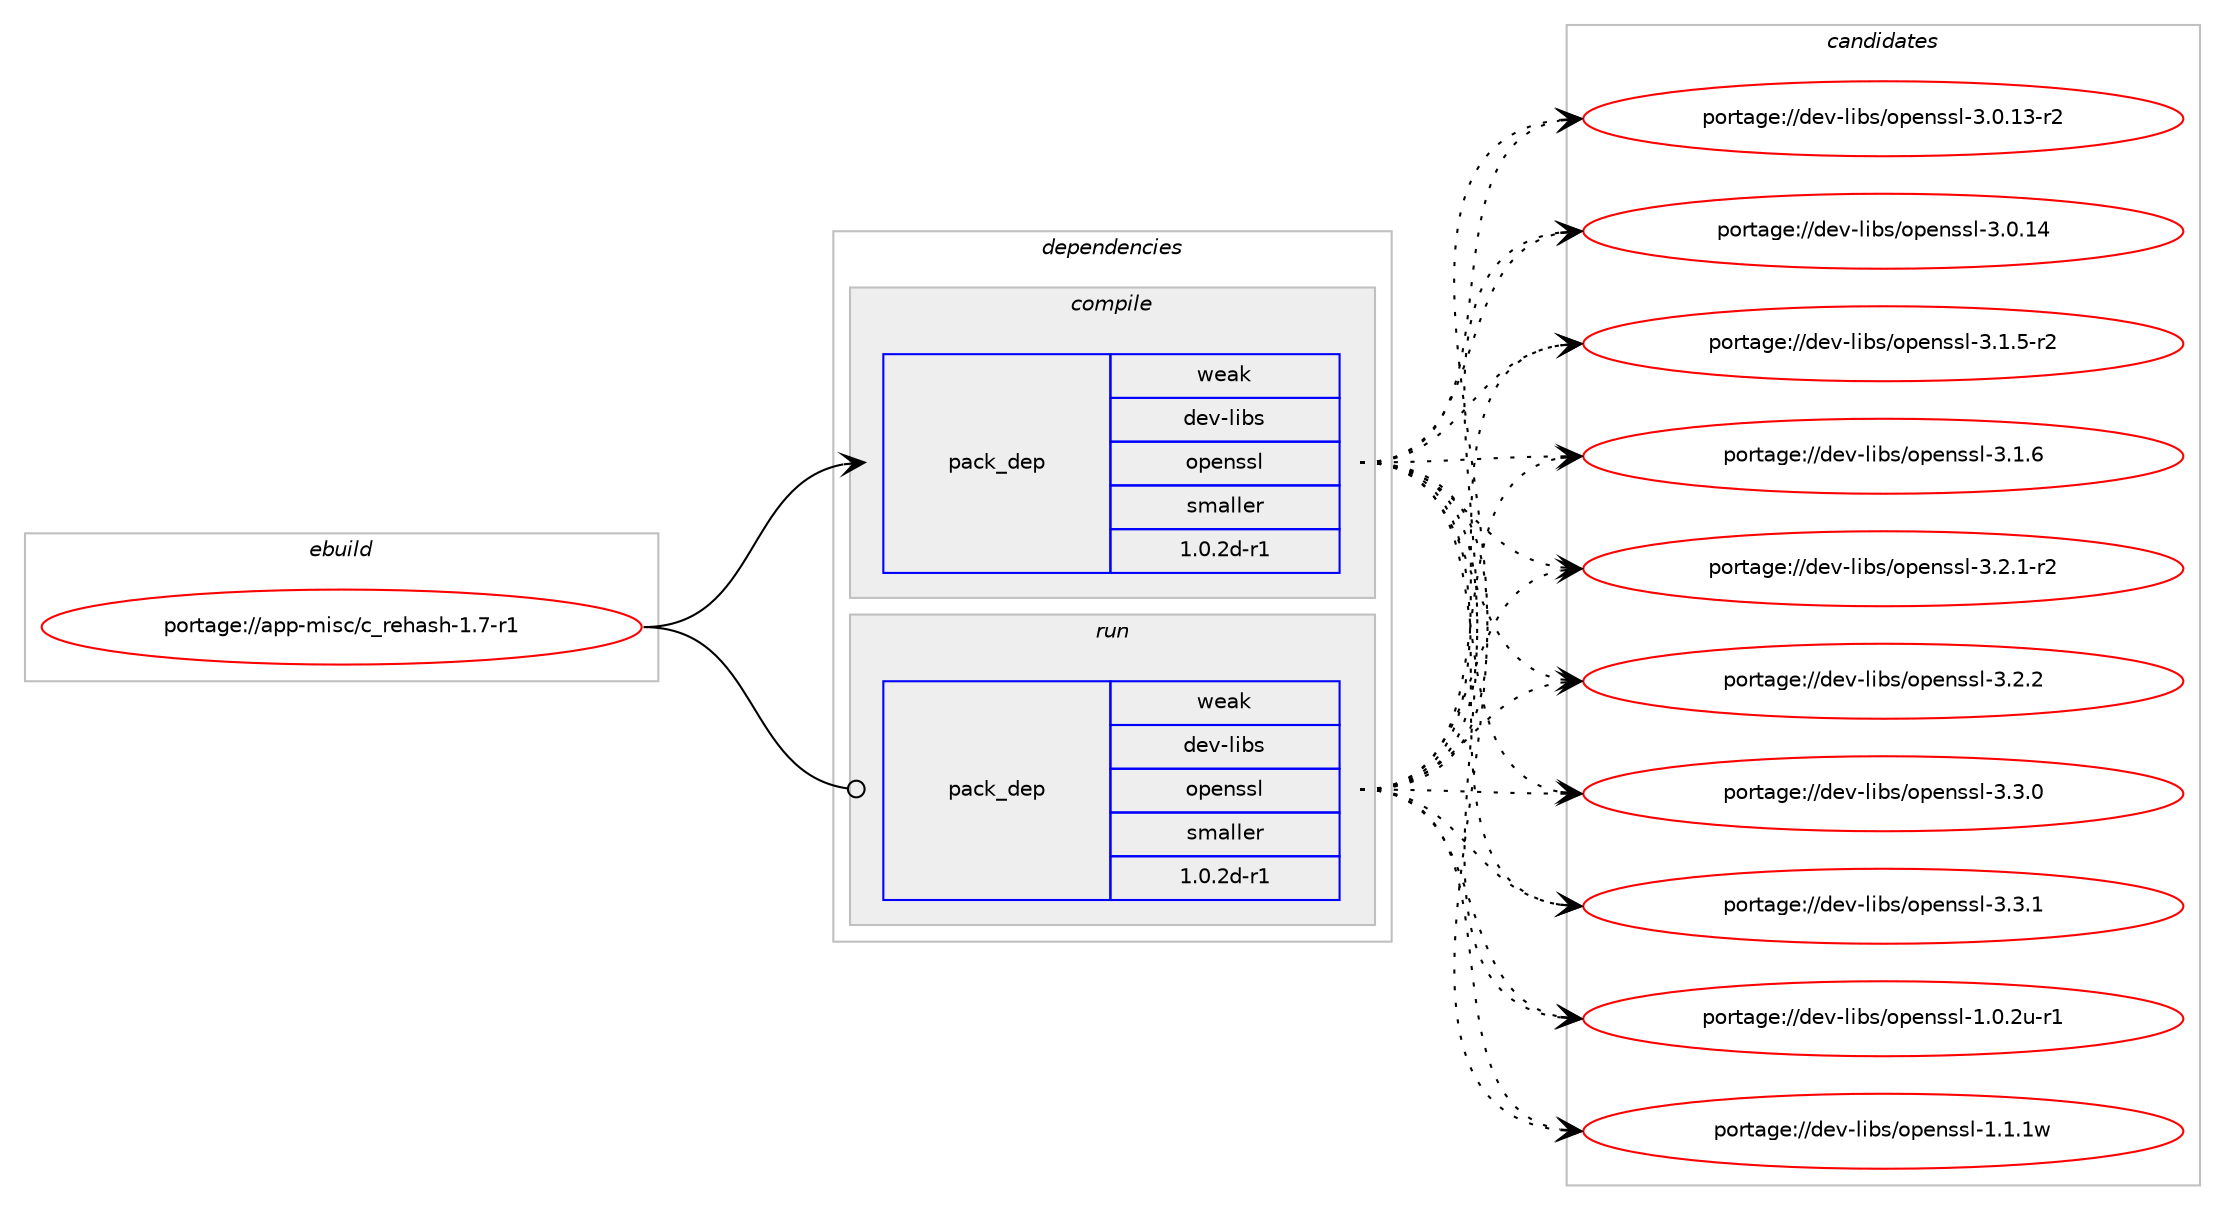 digraph prolog {

# *************
# Graph options
# *************

newrank=true;
concentrate=true;
compound=true;
graph [rankdir=LR,fontname=Helvetica,fontsize=10,ranksep=1.5];#, ranksep=2.5, nodesep=0.2];
edge  [arrowhead=vee];
node  [fontname=Helvetica,fontsize=10];

# **********
# The ebuild
# **********

subgraph cluster_leftcol {
color=gray;
rank=same;
label=<<i>ebuild</i>>;
id [label="portage://app-misc/c_rehash-1.7-r1", color=red, width=4, href="../app-misc/c_rehash-1.7-r1.svg"];
}

# ****************
# The dependencies
# ****************

subgraph cluster_midcol {
color=gray;
label=<<i>dependencies</i>>;
subgraph cluster_compile {
fillcolor="#eeeeee";
style=filled;
label=<<i>compile</i>>;
subgraph pack6164 {
dependency17640 [label=<<TABLE BORDER="0" CELLBORDER="1" CELLSPACING="0" CELLPADDING="4" WIDTH="220"><TR><TD ROWSPAN="6" CELLPADDING="30">pack_dep</TD></TR><TR><TD WIDTH="110">weak</TD></TR><TR><TD>dev-libs</TD></TR><TR><TD>openssl</TD></TR><TR><TD>smaller</TD></TR><TR><TD>1.0.2d-r1</TD></TR></TABLE>>, shape=none, color=blue];
}
id:e -> dependency17640:w [weight=20,style="solid",arrowhead="vee"];
}
subgraph cluster_compileandrun {
fillcolor="#eeeeee";
style=filled;
label=<<i>compile and run</i>>;
}
subgraph cluster_run {
fillcolor="#eeeeee";
style=filled;
label=<<i>run</i>>;
subgraph pack6165 {
dependency17641 [label=<<TABLE BORDER="0" CELLBORDER="1" CELLSPACING="0" CELLPADDING="4" WIDTH="220"><TR><TD ROWSPAN="6" CELLPADDING="30">pack_dep</TD></TR><TR><TD WIDTH="110">weak</TD></TR><TR><TD>dev-libs</TD></TR><TR><TD>openssl</TD></TR><TR><TD>smaller</TD></TR><TR><TD>1.0.2d-r1</TD></TR></TABLE>>, shape=none, color=blue];
}
id:e -> dependency17641:w [weight=20,style="solid",arrowhead="odot"];
}
}

# **************
# The candidates
# **************

subgraph cluster_choices {
rank=same;
color=gray;
label=<<i>candidates</i>>;

subgraph choice6164 {
color=black;
nodesep=1;
choice1001011184510810598115471111121011101151151084549464846501174511449 [label="portage://dev-libs/openssl-1.0.2u-r1", color=red, width=4,href="../dev-libs/openssl-1.0.2u-r1.svg"];
choice100101118451081059811547111112101110115115108454946494649119 [label="portage://dev-libs/openssl-1.1.1w", color=red, width=4,href="../dev-libs/openssl-1.1.1w.svg"];
choice100101118451081059811547111112101110115115108455146484649514511450 [label="portage://dev-libs/openssl-3.0.13-r2", color=red, width=4,href="../dev-libs/openssl-3.0.13-r2.svg"];
choice10010111845108105981154711111210111011511510845514648464952 [label="portage://dev-libs/openssl-3.0.14", color=red, width=4,href="../dev-libs/openssl-3.0.14.svg"];
choice1001011184510810598115471111121011101151151084551464946534511450 [label="portage://dev-libs/openssl-3.1.5-r2", color=red, width=4,href="../dev-libs/openssl-3.1.5-r2.svg"];
choice100101118451081059811547111112101110115115108455146494654 [label="portage://dev-libs/openssl-3.1.6", color=red, width=4,href="../dev-libs/openssl-3.1.6.svg"];
choice1001011184510810598115471111121011101151151084551465046494511450 [label="portage://dev-libs/openssl-3.2.1-r2", color=red, width=4,href="../dev-libs/openssl-3.2.1-r2.svg"];
choice100101118451081059811547111112101110115115108455146504650 [label="portage://dev-libs/openssl-3.2.2", color=red, width=4,href="../dev-libs/openssl-3.2.2.svg"];
choice100101118451081059811547111112101110115115108455146514648 [label="portage://dev-libs/openssl-3.3.0", color=red, width=4,href="../dev-libs/openssl-3.3.0.svg"];
choice100101118451081059811547111112101110115115108455146514649 [label="portage://dev-libs/openssl-3.3.1", color=red, width=4,href="../dev-libs/openssl-3.3.1.svg"];
dependency17640:e -> choice1001011184510810598115471111121011101151151084549464846501174511449:w [style=dotted,weight="100"];
dependency17640:e -> choice100101118451081059811547111112101110115115108454946494649119:w [style=dotted,weight="100"];
dependency17640:e -> choice100101118451081059811547111112101110115115108455146484649514511450:w [style=dotted,weight="100"];
dependency17640:e -> choice10010111845108105981154711111210111011511510845514648464952:w [style=dotted,weight="100"];
dependency17640:e -> choice1001011184510810598115471111121011101151151084551464946534511450:w [style=dotted,weight="100"];
dependency17640:e -> choice100101118451081059811547111112101110115115108455146494654:w [style=dotted,weight="100"];
dependency17640:e -> choice1001011184510810598115471111121011101151151084551465046494511450:w [style=dotted,weight="100"];
dependency17640:e -> choice100101118451081059811547111112101110115115108455146504650:w [style=dotted,weight="100"];
dependency17640:e -> choice100101118451081059811547111112101110115115108455146514648:w [style=dotted,weight="100"];
dependency17640:e -> choice100101118451081059811547111112101110115115108455146514649:w [style=dotted,weight="100"];
}
subgraph choice6165 {
color=black;
nodesep=1;
choice1001011184510810598115471111121011101151151084549464846501174511449 [label="portage://dev-libs/openssl-1.0.2u-r1", color=red, width=4,href="../dev-libs/openssl-1.0.2u-r1.svg"];
choice100101118451081059811547111112101110115115108454946494649119 [label="portage://dev-libs/openssl-1.1.1w", color=red, width=4,href="../dev-libs/openssl-1.1.1w.svg"];
choice100101118451081059811547111112101110115115108455146484649514511450 [label="portage://dev-libs/openssl-3.0.13-r2", color=red, width=4,href="../dev-libs/openssl-3.0.13-r2.svg"];
choice10010111845108105981154711111210111011511510845514648464952 [label="portage://dev-libs/openssl-3.0.14", color=red, width=4,href="../dev-libs/openssl-3.0.14.svg"];
choice1001011184510810598115471111121011101151151084551464946534511450 [label="portage://dev-libs/openssl-3.1.5-r2", color=red, width=4,href="../dev-libs/openssl-3.1.5-r2.svg"];
choice100101118451081059811547111112101110115115108455146494654 [label="portage://dev-libs/openssl-3.1.6", color=red, width=4,href="../dev-libs/openssl-3.1.6.svg"];
choice1001011184510810598115471111121011101151151084551465046494511450 [label="portage://dev-libs/openssl-3.2.1-r2", color=red, width=4,href="../dev-libs/openssl-3.2.1-r2.svg"];
choice100101118451081059811547111112101110115115108455146504650 [label="portage://dev-libs/openssl-3.2.2", color=red, width=4,href="../dev-libs/openssl-3.2.2.svg"];
choice100101118451081059811547111112101110115115108455146514648 [label="portage://dev-libs/openssl-3.3.0", color=red, width=4,href="../dev-libs/openssl-3.3.0.svg"];
choice100101118451081059811547111112101110115115108455146514649 [label="portage://dev-libs/openssl-3.3.1", color=red, width=4,href="../dev-libs/openssl-3.3.1.svg"];
dependency17641:e -> choice1001011184510810598115471111121011101151151084549464846501174511449:w [style=dotted,weight="100"];
dependency17641:e -> choice100101118451081059811547111112101110115115108454946494649119:w [style=dotted,weight="100"];
dependency17641:e -> choice100101118451081059811547111112101110115115108455146484649514511450:w [style=dotted,weight="100"];
dependency17641:e -> choice10010111845108105981154711111210111011511510845514648464952:w [style=dotted,weight="100"];
dependency17641:e -> choice1001011184510810598115471111121011101151151084551464946534511450:w [style=dotted,weight="100"];
dependency17641:e -> choice100101118451081059811547111112101110115115108455146494654:w [style=dotted,weight="100"];
dependency17641:e -> choice1001011184510810598115471111121011101151151084551465046494511450:w [style=dotted,weight="100"];
dependency17641:e -> choice100101118451081059811547111112101110115115108455146504650:w [style=dotted,weight="100"];
dependency17641:e -> choice100101118451081059811547111112101110115115108455146514648:w [style=dotted,weight="100"];
dependency17641:e -> choice100101118451081059811547111112101110115115108455146514649:w [style=dotted,weight="100"];
}
}

}
